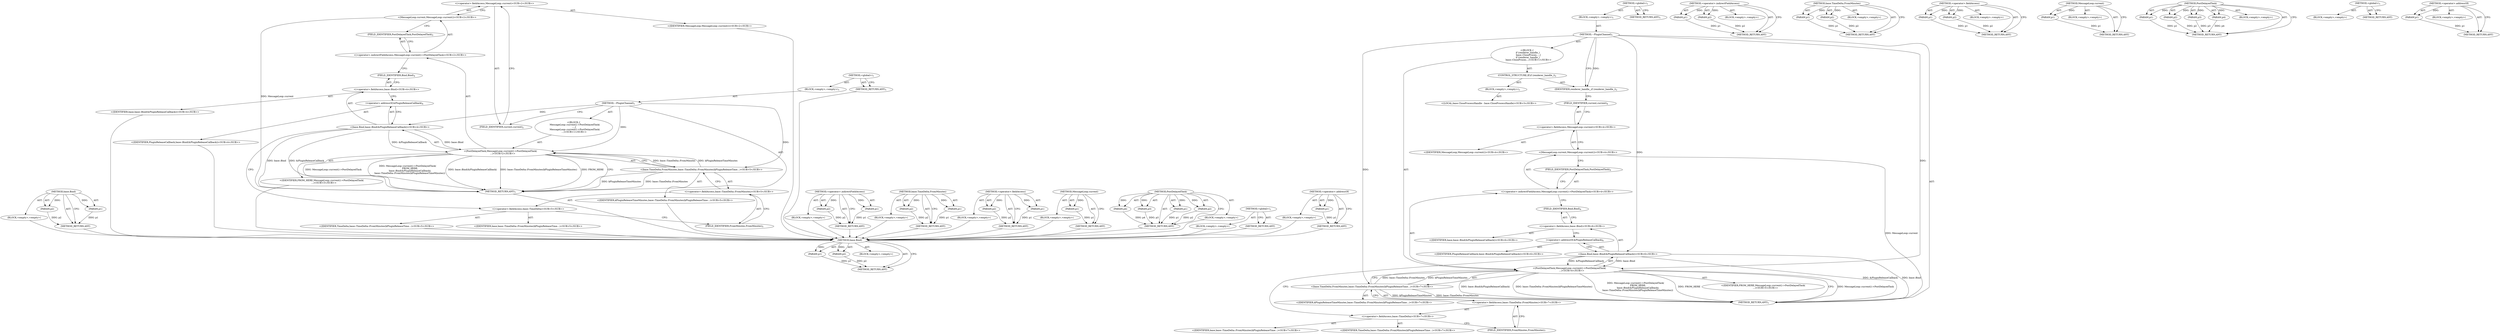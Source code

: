 digraph "&lt;operator&gt;.addressOf" {
vulnerable_75 [label=<(METHOD,base.Bind)>];
vulnerable_76 [label=<(PARAM,p1)>];
vulnerable_77 [label=<(PARAM,p2)>];
vulnerable_78 [label=<(BLOCK,&lt;empty&gt;,&lt;empty&gt;)>];
vulnerable_79 [label=<(METHOD_RETURN,ANY)>];
vulnerable_6 [label=<(METHOD,&lt;global&gt;)<SUB>1</SUB>>];
vulnerable_7 [label=<(BLOCK,&lt;empty&gt;,&lt;empty&gt;)<SUB>1</SUB>>];
vulnerable_8 [label=<(METHOD,~PluginChannel)<SUB>1</SUB>>];
vulnerable_9 [label="<(BLOCK,{
  if (renderer_handle_)
    base::CloseProces...,{
  if (renderer_handle_)
    base::CloseProces...)<SUB>1</SUB>>"];
vulnerable_10 [label=<(CONTROL_STRUCTURE,IF,if (renderer_handle_))<SUB>2</SUB>>];
vulnerable_11 [label=<(IDENTIFIER,renderer_handle_,if (renderer_handle_))<SUB>2</SUB>>];
vulnerable_12 [label=<(BLOCK,&lt;empty&gt;,&lt;empty&gt;)<SUB>3</SUB>>];
vulnerable_13 [label="<(LOCAL,base.CloseProcessHandle : base.CloseProcessHandle)<SUB>3</SUB>>"];
vulnerable_14 [label="<(PostDelayedTask,MessageLoop::current()-&gt;PostDelayedTask(
      ...)<SUB>4</SUB>>"];
vulnerable_15 [label="<(&lt;operator&gt;.indirectFieldAccess,MessageLoop::current()-&gt;PostDelayedTask)<SUB>4</SUB>>"];
vulnerable_16 [label="<(MessageLoop.current,MessageLoop::current())<SUB>4</SUB>>"];
vulnerable_17 [label="<(&lt;operator&gt;.fieldAccess,MessageLoop::current)<SUB>4</SUB>>"];
vulnerable_18 [label="<(IDENTIFIER,MessageLoop,MessageLoop::current())<SUB>4</SUB>>"];
vulnerable_19 [label=<(FIELD_IDENTIFIER,current,current)<SUB>4</SUB>>];
vulnerable_20 [label=<(FIELD_IDENTIFIER,PostDelayedTask,PostDelayedTask)<SUB>4</SUB>>];
vulnerable_21 [label="<(IDENTIFIER,FROM_HERE,MessageLoop::current()-&gt;PostDelayedTask(
      ...)<SUB>5</SUB>>"];
vulnerable_22 [label="<(base.Bind,base::Bind(&amp;PluginReleaseCallback))<SUB>6</SUB>>"];
vulnerable_23 [label="<(&lt;operator&gt;.fieldAccess,base::Bind)<SUB>6</SUB>>"];
vulnerable_24 [label="<(IDENTIFIER,base,base::Bind(&amp;PluginReleaseCallback))<SUB>6</SUB>>"];
vulnerable_25 [label=<(FIELD_IDENTIFIER,Bind,Bind)<SUB>6</SUB>>];
vulnerable_26 [label=<(&lt;operator&gt;.addressOf,&amp;PluginReleaseCallback)<SUB>6</SUB>>];
vulnerable_27 [label="<(IDENTIFIER,PluginReleaseCallback,base::Bind(&amp;PluginReleaseCallback))<SUB>6</SUB>>"];
vulnerable_28 [label="<(base.TimeDelta.FromMinutes,base::TimeDelta::FromMinutes(kPluginReleaseTime...)<SUB>7</SUB>>"];
vulnerable_29 [label="<(&lt;operator&gt;.fieldAccess,base::TimeDelta::FromMinutes)<SUB>7</SUB>>"];
vulnerable_30 [label="<(&lt;operator&gt;.fieldAccess,base::TimeDelta)<SUB>7</SUB>>"];
vulnerable_31 [label="<(IDENTIFIER,base,base::TimeDelta::FromMinutes(kPluginReleaseTime...)<SUB>7</SUB>>"];
vulnerable_32 [label="<(IDENTIFIER,TimeDelta,base::TimeDelta::FromMinutes(kPluginReleaseTime...)<SUB>7</SUB>>"];
vulnerable_33 [label=<(FIELD_IDENTIFIER,FromMinutes,FromMinutes)<SUB>7</SUB>>];
vulnerable_34 [label="<(IDENTIFIER,kPluginReleaseTimeMinutes,base::TimeDelta::FromMinutes(kPluginReleaseTime...)<SUB>7</SUB>>"];
vulnerable_35 [label=<(METHOD_RETURN,ANY)<SUB>1</SUB>>];
vulnerable_37 [label=<(METHOD_RETURN,ANY)<SUB>1</SUB>>];
vulnerable_61 [label=<(METHOD,&lt;operator&gt;.indirectFieldAccess)>];
vulnerable_62 [label=<(PARAM,p1)>];
vulnerable_63 [label=<(PARAM,p2)>];
vulnerable_64 [label=<(BLOCK,&lt;empty&gt;,&lt;empty&gt;)>];
vulnerable_65 [label=<(METHOD_RETURN,ANY)>];
vulnerable_84 [label=<(METHOD,base.TimeDelta.FromMinutes)>];
vulnerable_85 [label=<(PARAM,p1)>];
vulnerable_86 [label=<(PARAM,p2)>];
vulnerable_87 [label=<(BLOCK,&lt;empty&gt;,&lt;empty&gt;)>];
vulnerable_88 [label=<(METHOD_RETURN,ANY)>];
vulnerable_70 [label=<(METHOD,&lt;operator&gt;.fieldAccess)>];
vulnerable_71 [label=<(PARAM,p1)>];
vulnerable_72 [label=<(PARAM,p2)>];
vulnerable_73 [label=<(BLOCK,&lt;empty&gt;,&lt;empty&gt;)>];
vulnerable_74 [label=<(METHOD_RETURN,ANY)>];
vulnerable_66 [label=<(METHOD,MessageLoop.current)>];
vulnerable_67 [label=<(PARAM,p1)>];
vulnerable_68 [label=<(BLOCK,&lt;empty&gt;,&lt;empty&gt;)>];
vulnerable_69 [label=<(METHOD_RETURN,ANY)>];
vulnerable_54 [label=<(METHOD,PostDelayedTask)>];
vulnerable_55 [label=<(PARAM,p1)>];
vulnerable_56 [label=<(PARAM,p2)>];
vulnerable_57 [label=<(PARAM,p3)>];
vulnerable_58 [label=<(PARAM,p4)>];
vulnerable_59 [label=<(BLOCK,&lt;empty&gt;,&lt;empty&gt;)>];
vulnerable_60 [label=<(METHOD_RETURN,ANY)>];
vulnerable_48 [label=<(METHOD,&lt;global&gt;)<SUB>1</SUB>>];
vulnerable_49 [label=<(BLOCK,&lt;empty&gt;,&lt;empty&gt;)>];
vulnerable_50 [label=<(METHOD_RETURN,ANY)>];
vulnerable_80 [label=<(METHOD,&lt;operator&gt;.addressOf)>];
vulnerable_81 [label=<(PARAM,p1)>];
vulnerable_82 [label=<(BLOCK,&lt;empty&gt;,&lt;empty&gt;)>];
vulnerable_83 [label=<(METHOD_RETURN,ANY)>];
fixed_69 [label=<(METHOD,base.Bind)>];
fixed_70 [label=<(PARAM,p1)>];
fixed_71 [label=<(PARAM,p2)>];
fixed_72 [label=<(BLOCK,&lt;empty&gt;,&lt;empty&gt;)>];
fixed_73 [label=<(METHOD_RETURN,ANY)>];
fixed_6 [label=<(METHOD,&lt;global&gt;)<SUB>1</SUB>>];
fixed_7 [label=<(BLOCK,&lt;empty&gt;,&lt;empty&gt;)<SUB>1</SUB>>];
fixed_8 [label=<(METHOD,~PluginChannel)<SUB>1</SUB>>];
fixed_9 [label="<(BLOCK,{
   MessageLoop::current()-&gt;PostDelayedTask(
 ...,{
   MessageLoop::current()-&gt;PostDelayedTask(
 ...)<SUB>1</SUB>>"];
fixed_10 [label="<(PostDelayedTask,MessageLoop::current()-&gt;PostDelayedTask(
      ...)<SUB>2</SUB>>"];
fixed_11 [label="<(&lt;operator&gt;.indirectFieldAccess,MessageLoop::current()-&gt;PostDelayedTask)<SUB>2</SUB>>"];
fixed_12 [label="<(MessageLoop.current,MessageLoop::current())<SUB>2</SUB>>"];
fixed_13 [label="<(&lt;operator&gt;.fieldAccess,MessageLoop::current)<SUB>2</SUB>>"];
fixed_14 [label="<(IDENTIFIER,MessageLoop,MessageLoop::current())<SUB>2</SUB>>"];
fixed_15 [label=<(FIELD_IDENTIFIER,current,current)<SUB>2</SUB>>];
fixed_16 [label=<(FIELD_IDENTIFIER,PostDelayedTask,PostDelayedTask)<SUB>2</SUB>>];
fixed_17 [label="<(IDENTIFIER,FROM_HERE,MessageLoop::current()-&gt;PostDelayedTask(
      ...)<SUB>3</SUB>>"];
fixed_18 [label="<(base.Bind,base::Bind(&amp;PluginReleaseCallback))<SUB>4</SUB>>"];
fixed_19 [label="<(&lt;operator&gt;.fieldAccess,base::Bind)<SUB>4</SUB>>"];
fixed_20 [label="<(IDENTIFIER,base,base::Bind(&amp;PluginReleaseCallback))<SUB>4</SUB>>"];
fixed_21 [label=<(FIELD_IDENTIFIER,Bind,Bind)<SUB>4</SUB>>];
fixed_22 [label=<(&lt;operator&gt;.addressOf,&amp;PluginReleaseCallback)<SUB>4</SUB>>];
fixed_23 [label="<(IDENTIFIER,PluginReleaseCallback,base::Bind(&amp;PluginReleaseCallback))<SUB>4</SUB>>"];
fixed_24 [label="<(base.TimeDelta.FromMinutes,base::TimeDelta::FromMinutes(kPluginReleaseTime...)<SUB>5</SUB>>"];
fixed_25 [label="<(&lt;operator&gt;.fieldAccess,base::TimeDelta::FromMinutes)<SUB>5</SUB>>"];
fixed_26 [label="<(&lt;operator&gt;.fieldAccess,base::TimeDelta)<SUB>5</SUB>>"];
fixed_27 [label="<(IDENTIFIER,base,base::TimeDelta::FromMinutes(kPluginReleaseTime...)<SUB>5</SUB>>"];
fixed_28 [label="<(IDENTIFIER,TimeDelta,base::TimeDelta::FromMinutes(kPluginReleaseTime...)<SUB>5</SUB>>"];
fixed_29 [label=<(FIELD_IDENTIFIER,FromMinutes,FromMinutes)<SUB>5</SUB>>];
fixed_30 [label="<(IDENTIFIER,kPluginReleaseTimeMinutes,base::TimeDelta::FromMinutes(kPluginReleaseTime...)<SUB>5</SUB>>"];
fixed_31 [label=<(METHOD_RETURN,ANY)<SUB>1</SUB>>];
fixed_33 [label=<(METHOD_RETURN,ANY)<SUB>1</SUB>>];
fixed_55 [label=<(METHOD,&lt;operator&gt;.indirectFieldAccess)>];
fixed_56 [label=<(PARAM,p1)>];
fixed_57 [label=<(PARAM,p2)>];
fixed_58 [label=<(BLOCK,&lt;empty&gt;,&lt;empty&gt;)>];
fixed_59 [label=<(METHOD_RETURN,ANY)>];
fixed_78 [label=<(METHOD,base.TimeDelta.FromMinutes)>];
fixed_79 [label=<(PARAM,p1)>];
fixed_80 [label=<(PARAM,p2)>];
fixed_81 [label=<(BLOCK,&lt;empty&gt;,&lt;empty&gt;)>];
fixed_82 [label=<(METHOD_RETURN,ANY)>];
fixed_64 [label=<(METHOD,&lt;operator&gt;.fieldAccess)>];
fixed_65 [label=<(PARAM,p1)>];
fixed_66 [label=<(PARAM,p2)>];
fixed_67 [label=<(BLOCK,&lt;empty&gt;,&lt;empty&gt;)>];
fixed_68 [label=<(METHOD_RETURN,ANY)>];
fixed_60 [label=<(METHOD,MessageLoop.current)>];
fixed_61 [label=<(PARAM,p1)>];
fixed_62 [label=<(BLOCK,&lt;empty&gt;,&lt;empty&gt;)>];
fixed_63 [label=<(METHOD_RETURN,ANY)>];
fixed_48 [label=<(METHOD,PostDelayedTask)>];
fixed_49 [label=<(PARAM,p1)>];
fixed_50 [label=<(PARAM,p2)>];
fixed_51 [label=<(PARAM,p3)>];
fixed_52 [label=<(PARAM,p4)>];
fixed_53 [label=<(BLOCK,&lt;empty&gt;,&lt;empty&gt;)>];
fixed_54 [label=<(METHOD_RETURN,ANY)>];
fixed_42 [label=<(METHOD,&lt;global&gt;)<SUB>1</SUB>>];
fixed_43 [label=<(BLOCK,&lt;empty&gt;,&lt;empty&gt;)>];
fixed_44 [label=<(METHOD_RETURN,ANY)>];
fixed_74 [label=<(METHOD,&lt;operator&gt;.addressOf)>];
fixed_75 [label=<(PARAM,p1)>];
fixed_76 [label=<(BLOCK,&lt;empty&gt;,&lt;empty&gt;)>];
fixed_77 [label=<(METHOD_RETURN,ANY)>];
vulnerable_75 -> vulnerable_76  [key=0, label="AST: "];
vulnerable_75 -> vulnerable_76  [key=1, label="DDG: "];
vulnerable_75 -> vulnerable_78  [key=0, label="AST: "];
vulnerable_75 -> vulnerable_77  [key=0, label="AST: "];
vulnerable_75 -> vulnerable_77  [key=1, label="DDG: "];
vulnerable_75 -> vulnerable_79  [key=0, label="AST: "];
vulnerable_75 -> vulnerable_79  [key=1, label="CFG: "];
vulnerable_76 -> vulnerable_79  [key=0, label="DDG: p1"];
vulnerable_77 -> vulnerable_79  [key=0, label="DDG: p2"];
vulnerable_6 -> vulnerable_7  [key=0, label="AST: "];
vulnerable_6 -> vulnerable_37  [key=0, label="AST: "];
vulnerable_6 -> vulnerable_37  [key=1, label="CFG: "];
vulnerable_7 -> vulnerable_8  [key=0, label="AST: "];
vulnerable_8 -> vulnerable_9  [key=0, label="AST: "];
vulnerable_8 -> vulnerable_35  [key=0, label="AST: "];
vulnerable_8 -> vulnerable_11  [key=0, label="CFG: "];
vulnerable_8 -> vulnerable_11  [key=1, label="DDG: "];
vulnerable_8 -> vulnerable_14  [key=0, label="DDG: "];
vulnerable_8 -> vulnerable_22  [key=0, label="DDG: "];
vulnerable_8 -> vulnerable_28  [key=0, label="DDG: "];
vulnerable_9 -> vulnerable_10  [key=0, label="AST: "];
vulnerable_9 -> vulnerable_14  [key=0, label="AST: "];
vulnerable_10 -> vulnerable_11  [key=0, label="AST: "];
vulnerable_10 -> vulnerable_12  [key=0, label="AST: "];
vulnerable_11 -> vulnerable_19  [key=0, label="CFG: "];
vulnerable_12 -> vulnerable_13  [key=0, label="AST: "];
vulnerable_14 -> vulnerable_15  [key=0, label="AST: "];
vulnerable_14 -> vulnerable_21  [key=0, label="AST: "];
vulnerable_14 -> vulnerable_22  [key=0, label="AST: "];
vulnerable_14 -> vulnerable_28  [key=0, label="AST: "];
vulnerable_14 -> vulnerable_35  [key=0, label="CFG: "];
vulnerable_14 -> vulnerable_35  [key=1, label="DDG: MessageLoop::current()-&gt;PostDelayedTask"];
vulnerable_14 -> vulnerable_35  [key=2, label="DDG: base::Bind(&amp;PluginReleaseCallback)"];
vulnerable_14 -> vulnerable_35  [key=3, label="DDG: base::TimeDelta::FromMinutes(kPluginReleaseTimeMinutes)"];
vulnerable_14 -> vulnerable_35  [key=4, label="DDG: MessageLoop::current()-&gt;PostDelayedTask(
       FROM_HERE,
       base::Bind(&amp;PluginReleaseCallback),
      base::TimeDelta::FromMinutes(kPluginReleaseTimeMinutes))"];
vulnerable_14 -> vulnerable_35  [key=5, label="DDG: FROM_HERE"];
vulnerable_15 -> vulnerable_16  [key=0, label="AST: "];
vulnerable_15 -> vulnerable_20  [key=0, label="AST: "];
vulnerable_15 -> vulnerable_25  [key=0, label="CFG: "];
vulnerable_16 -> vulnerable_17  [key=0, label="AST: "];
vulnerable_16 -> vulnerable_20  [key=0, label="CFG: "];
vulnerable_16 -> vulnerable_35  [key=0, label="DDG: MessageLoop::current"];
vulnerable_17 -> vulnerable_18  [key=0, label="AST: "];
vulnerable_17 -> vulnerable_19  [key=0, label="AST: "];
vulnerable_17 -> vulnerable_16  [key=0, label="CFG: "];
vulnerable_19 -> vulnerable_17  [key=0, label="CFG: "];
vulnerable_20 -> vulnerable_15  [key=0, label="CFG: "];
vulnerable_22 -> vulnerable_23  [key=0, label="AST: "];
vulnerable_22 -> vulnerable_26  [key=0, label="AST: "];
vulnerable_22 -> vulnerable_30  [key=0, label="CFG: "];
vulnerable_22 -> vulnerable_35  [key=0, label="DDG: base::Bind"];
vulnerable_22 -> vulnerable_35  [key=1, label="DDG: &amp;PluginReleaseCallback"];
vulnerable_22 -> vulnerable_14  [key=0, label="DDG: base::Bind"];
vulnerable_22 -> vulnerable_14  [key=1, label="DDG: &amp;PluginReleaseCallback"];
vulnerable_23 -> vulnerable_24  [key=0, label="AST: "];
vulnerable_23 -> vulnerable_25  [key=0, label="AST: "];
vulnerable_23 -> vulnerable_26  [key=0, label="CFG: "];
vulnerable_25 -> vulnerable_23  [key=0, label="CFG: "];
vulnerable_26 -> vulnerable_27  [key=0, label="AST: "];
vulnerable_26 -> vulnerable_22  [key=0, label="CFG: "];
vulnerable_28 -> vulnerable_29  [key=0, label="AST: "];
vulnerable_28 -> vulnerable_34  [key=0, label="AST: "];
vulnerable_28 -> vulnerable_14  [key=0, label="CFG: "];
vulnerable_28 -> vulnerable_14  [key=1, label="DDG: base::TimeDelta::FromMinutes"];
vulnerable_28 -> vulnerable_14  [key=2, label="DDG: kPluginReleaseTimeMinutes"];
vulnerable_28 -> vulnerable_35  [key=0, label="DDG: base::TimeDelta::FromMinutes"];
vulnerable_28 -> vulnerable_35  [key=1, label="DDG: kPluginReleaseTimeMinutes"];
vulnerable_29 -> vulnerable_30  [key=0, label="AST: "];
vulnerable_29 -> vulnerable_33  [key=0, label="AST: "];
vulnerable_29 -> vulnerable_28  [key=0, label="CFG: "];
vulnerable_30 -> vulnerable_31  [key=0, label="AST: "];
vulnerable_30 -> vulnerable_32  [key=0, label="AST: "];
vulnerable_30 -> vulnerable_33  [key=0, label="CFG: "];
vulnerable_33 -> vulnerable_29  [key=0, label="CFG: "];
vulnerable_61 -> vulnerable_62  [key=0, label="AST: "];
vulnerable_61 -> vulnerable_62  [key=1, label="DDG: "];
vulnerable_61 -> vulnerable_64  [key=0, label="AST: "];
vulnerable_61 -> vulnerable_63  [key=0, label="AST: "];
vulnerable_61 -> vulnerable_63  [key=1, label="DDG: "];
vulnerable_61 -> vulnerable_65  [key=0, label="AST: "];
vulnerable_61 -> vulnerable_65  [key=1, label="CFG: "];
vulnerable_62 -> vulnerable_65  [key=0, label="DDG: p1"];
vulnerable_63 -> vulnerable_65  [key=0, label="DDG: p2"];
vulnerable_84 -> vulnerable_85  [key=0, label="AST: "];
vulnerable_84 -> vulnerable_85  [key=1, label="DDG: "];
vulnerable_84 -> vulnerable_87  [key=0, label="AST: "];
vulnerable_84 -> vulnerable_86  [key=0, label="AST: "];
vulnerable_84 -> vulnerable_86  [key=1, label="DDG: "];
vulnerable_84 -> vulnerable_88  [key=0, label="AST: "];
vulnerable_84 -> vulnerable_88  [key=1, label="CFG: "];
vulnerable_85 -> vulnerable_88  [key=0, label="DDG: p1"];
vulnerable_86 -> vulnerable_88  [key=0, label="DDG: p2"];
vulnerable_70 -> vulnerable_71  [key=0, label="AST: "];
vulnerable_70 -> vulnerable_71  [key=1, label="DDG: "];
vulnerable_70 -> vulnerable_73  [key=0, label="AST: "];
vulnerable_70 -> vulnerable_72  [key=0, label="AST: "];
vulnerable_70 -> vulnerable_72  [key=1, label="DDG: "];
vulnerable_70 -> vulnerable_74  [key=0, label="AST: "];
vulnerable_70 -> vulnerable_74  [key=1, label="CFG: "];
vulnerable_71 -> vulnerable_74  [key=0, label="DDG: p1"];
vulnerable_72 -> vulnerable_74  [key=0, label="DDG: p2"];
vulnerable_66 -> vulnerable_67  [key=0, label="AST: "];
vulnerable_66 -> vulnerable_67  [key=1, label="DDG: "];
vulnerable_66 -> vulnerable_68  [key=0, label="AST: "];
vulnerable_66 -> vulnerable_69  [key=0, label="AST: "];
vulnerable_66 -> vulnerable_69  [key=1, label="CFG: "];
vulnerable_67 -> vulnerable_69  [key=0, label="DDG: p1"];
vulnerable_54 -> vulnerable_55  [key=0, label="AST: "];
vulnerable_54 -> vulnerable_55  [key=1, label="DDG: "];
vulnerable_54 -> vulnerable_59  [key=0, label="AST: "];
vulnerable_54 -> vulnerable_56  [key=0, label="AST: "];
vulnerable_54 -> vulnerable_56  [key=1, label="DDG: "];
vulnerable_54 -> vulnerable_60  [key=0, label="AST: "];
vulnerable_54 -> vulnerable_60  [key=1, label="CFG: "];
vulnerable_54 -> vulnerable_57  [key=0, label="AST: "];
vulnerable_54 -> vulnerable_57  [key=1, label="DDG: "];
vulnerable_54 -> vulnerable_58  [key=0, label="AST: "];
vulnerable_54 -> vulnerable_58  [key=1, label="DDG: "];
vulnerable_55 -> vulnerable_60  [key=0, label="DDG: p1"];
vulnerable_56 -> vulnerable_60  [key=0, label="DDG: p2"];
vulnerable_57 -> vulnerable_60  [key=0, label="DDG: p3"];
vulnerable_58 -> vulnerable_60  [key=0, label="DDG: p4"];
vulnerable_48 -> vulnerable_49  [key=0, label="AST: "];
vulnerable_48 -> vulnerable_50  [key=0, label="AST: "];
vulnerable_48 -> vulnerable_50  [key=1, label="CFG: "];
vulnerable_80 -> vulnerable_81  [key=0, label="AST: "];
vulnerable_80 -> vulnerable_81  [key=1, label="DDG: "];
vulnerable_80 -> vulnerable_82  [key=0, label="AST: "];
vulnerable_80 -> vulnerable_83  [key=0, label="AST: "];
vulnerable_80 -> vulnerable_83  [key=1, label="CFG: "];
vulnerable_81 -> vulnerable_83  [key=0, label="DDG: p1"];
fixed_69 -> fixed_70  [key=0, label="AST: "];
fixed_69 -> fixed_70  [key=1, label="DDG: "];
fixed_69 -> fixed_72  [key=0, label="AST: "];
fixed_69 -> fixed_71  [key=0, label="AST: "];
fixed_69 -> fixed_71  [key=1, label="DDG: "];
fixed_69 -> fixed_73  [key=0, label="AST: "];
fixed_69 -> fixed_73  [key=1, label="CFG: "];
fixed_70 -> fixed_73  [key=0, label="DDG: p1"];
fixed_71 -> fixed_73  [key=0, label="DDG: p2"];
fixed_72 -> vulnerable_75  [key=0];
fixed_73 -> vulnerable_75  [key=0];
fixed_6 -> fixed_7  [key=0, label="AST: "];
fixed_6 -> fixed_33  [key=0, label="AST: "];
fixed_6 -> fixed_33  [key=1, label="CFG: "];
fixed_7 -> fixed_8  [key=0, label="AST: "];
fixed_8 -> fixed_9  [key=0, label="AST: "];
fixed_8 -> fixed_31  [key=0, label="AST: "];
fixed_8 -> fixed_15  [key=0, label="CFG: "];
fixed_8 -> fixed_10  [key=0, label="DDG: "];
fixed_8 -> fixed_18  [key=0, label="DDG: "];
fixed_8 -> fixed_24  [key=0, label="DDG: "];
fixed_9 -> fixed_10  [key=0, label="AST: "];
fixed_10 -> fixed_11  [key=0, label="AST: "];
fixed_10 -> fixed_17  [key=0, label="AST: "];
fixed_10 -> fixed_18  [key=0, label="AST: "];
fixed_10 -> fixed_24  [key=0, label="AST: "];
fixed_10 -> fixed_31  [key=0, label="CFG: "];
fixed_10 -> fixed_31  [key=1, label="DDG: MessageLoop::current()-&gt;PostDelayedTask"];
fixed_10 -> fixed_31  [key=2, label="DDG: base::Bind(&amp;PluginReleaseCallback)"];
fixed_10 -> fixed_31  [key=3, label="DDG: base::TimeDelta::FromMinutes(kPluginReleaseTimeMinutes)"];
fixed_10 -> fixed_31  [key=4, label="DDG: MessageLoop::current()-&gt;PostDelayedTask(
       FROM_HERE,
       base::Bind(&amp;PluginReleaseCallback),
      base::TimeDelta::FromMinutes(kPluginReleaseTimeMinutes))"];
fixed_10 -> fixed_31  [key=5, label="DDG: FROM_HERE"];
fixed_11 -> fixed_12  [key=0, label="AST: "];
fixed_11 -> fixed_16  [key=0, label="AST: "];
fixed_11 -> fixed_21  [key=0, label="CFG: "];
fixed_12 -> fixed_13  [key=0, label="AST: "];
fixed_12 -> fixed_16  [key=0, label="CFG: "];
fixed_12 -> fixed_31  [key=0, label="DDG: MessageLoop::current"];
fixed_13 -> fixed_14  [key=0, label="AST: "];
fixed_13 -> fixed_15  [key=0, label="AST: "];
fixed_13 -> fixed_12  [key=0, label="CFG: "];
fixed_14 -> vulnerable_75  [key=0];
fixed_15 -> fixed_13  [key=0, label="CFG: "];
fixed_16 -> fixed_11  [key=0, label="CFG: "];
fixed_17 -> vulnerable_75  [key=0];
fixed_18 -> fixed_19  [key=0, label="AST: "];
fixed_18 -> fixed_22  [key=0, label="AST: "];
fixed_18 -> fixed_26  [key=0, label="CFG: "];
fixed_18 -> fixed_31  [key=0, label="DDG: base::Bind"];
fixed_18 -> fixed_31  [key=1, label="DDG: &amp;PluginReleaseCallback"];
fixed_18 -> fixed_10  [key=0, label="DDG: base::Bind"];
fixed_18 -> fixed_10  [key=1, label="DDG: &amp;PluginReleaseCallback"];
fixed_19 -> fixed_20  [key=0, label="AST: "];
fixed_19 -> fixed_21  [key=0, label="AST: "];
fixed_19 -> fixed_22  [key=0, label="CFG: "];
fixed_20 -> vulnerable_75  [key=0];
fixed_21 -> fixed_19  [key=0, label="CFG: "];
fixed_22 -> fixed_23  [key=0, label="AST: "];
fixed_22 -> fixed_18  [key=0, label="CFG: "];
fixed_23 -> vulnerable_75  [key=0];
fixed_24 -> fixed_25  [key=0, label="AST: "];
fixed_24 -> fixed_30  [key=0, label="AST: "];
fixed_24 -> fixed_10  [key=0, label="CFG: "];
fixed_24 -> fixed_10  [key=1, label="DDG: base::TimeDelta::FromMinutes"];
fixed_24 -> fixed_10  [key=2, label="DDG: kPluginReleaseTimeMinutes"];
fixed_24 -> fixed_31  [key=0, label="DDG: base::TimeDelta::FromMinutes"];
fixed_24 -> fixed_31  [key=1, label="DDG: kPluginReleaseTimeMinutes"];
fixed_25 -> fixed_26  [key=0, label="AST: "];
fixed_25 -> fixed_29  [key=0, label="AST: "];
fixed_25 -> fixed_24  [key=0, label="CFG: "];
fixed_26 -> fixed_27  [key=0, label="AST: "];
fixed_26 -> fixed_28  [key=0, label="AST: "];
fixed_26 -> fixed_29  [key=0, label="CFG: "];
fixed_27 -> vulnerable_75  [key=0];
fixed_28 -> vulnerable_75  [key=0];
fixed_29 -> fixed_25  [key=0, label="CFG: "];
fixed_30 -> vulnerable_75  [key=0];
fixed_31 -> vulnerable_75  [key=0];
fixed_33 -> vulnerable_75  [key=0];
fixed_55 -> fixed_56  [key=0, label="AST: "];
fixed_55 -> fixed_56  [key=1, label="DDG: "];
fixed_55 -> fixed_58  [key=0, label="AST: "];
fixed_55 -> fixed_57  [key=0, label="AST: "];
fixed_55 -> fixed_57  [key=1, label="DDG: "];
fixed_55 -> fixed_59  [key=0, label="AST: "];
fixed_55 -> fixed_59  [key=1, label="CFG: "];
fixed_56 -> fixed_59  [key=0, label="DDG: p1"];
fixed_57 -> fixed_59  [key=0, label="DDG: p2"];
fixed_58 -> vulnerable_75  [key=0];
fixed_59 -> vulnerable_75  [key=0];
fixed_78 -> fixed_79  [key=0, label="AST: "];
fixed_78 -> fixed_79  [key=1, label="DDG: "];
fixed_78 -> fixed_81  [key=0, label="AST: "];
fixed_78 -> fixed_80  [key=0, label="AST: "];
fixed_78 -> fixed_80  [key=1, label="DDG: "];
fixed_78 -> fixed_82  [key=0, label="AST: "];
fixed_78 -> fixed_82  [key=1, label="CFG: "];
fixed_79 -> fixed_82  [key=0, label="DDG: p1"];
fixed_80 -> fixed_82  [key=0, label="DDG: p2"];
fixed_81 -> vulnerable_75  [key=0];
fixed_82 -> vulnerable_75  [key=0];
fixed_64 -> fixed_65  [key=0, label="AST: "];
fixed_64 -> fixed_65  [key=1, label="DDG: "];
fixed_64 -> fixed_67  [key=0, label="AST: "];
fixed_64 -> fixed_66  [key=0, label="AST: "];
fixed_64 -> fixed_66  [key=1, label="DDG: "];
fixed_64 -> fixed_68  [key=0, label="AST: "];
fixed_64 -> fixed_68  [key=1, label="CFG: "];
fixed_65 -> fixed_68  [key=0, label="DDG: p1"];
fixed_66 -> fixed_68  [key=0, label="DDG: p2"];
fixed_67 -> vulnerable_75  [key=0];
fixed_68 -> vulnerable_75  [key=0];
fixed_60 -> fixed_61  [key=0, label="AST: "];
fixed_60 -> fixed_61  [key=1, label="DDG: "];
fixed_60 -> fixed_62  [key=0, label="AST: "];
fixed_60 -> fixed_63  [key=0, label="AST: "];
fixed_60 -> fixed_63  [key=1, label="CFG: "];
fixed_61 -> fixed_63  [key=0, label="DDG: p1"];
fixed_62 -> vulnerable_75  [key=0];
fixed_63 -> vulnerable_75  [key=0];
fixed_48 -> fixed_49  [key=0, label="AST: "];
fixed_48 -> fixed_49  [key=1, label="DDG: "];
fixed_48 -> fixed_53  [key=0, label="AST: "];
fixed_48 -> fixed_50  [key=0, label="AST: "];
fixed_48 -> fixed_50  [key=1, label="DDG: "];
fixed_48 -> fixed_54  [key=0, label="AST: "];
fixed_48 -> fixed_54  [key=1, label="CFG: "];
fixed_48 -> fixed_51  [key=0, label="AST: "];
fixed_48 -> fixed_51  [key=1, label="DDG: "];
fixed_48 -> fixed_52  [key=0, label="AST: "];
fixed_48 -> fixed_52  [key=1, label="DDG: "];
fixed_49 -> fixed_54  [key=0, label="DDG: p1"];
fixed_50 -> fixed_54  [key=0, label="DDG: p2"];
fixed_51 -> fixed_54  [key=0, label="DDG: p3"];
fixed_52 -> fixed_54  [key=0, label="DDG: p4"];
fixed_53 -> vulnerable_75  [key=0];
fixed_54 -> vulnerable_75  [key=0];
fixed_42 -> fixed_43  [key=0, label="AST: "];
fixed_42 -> fixed_44  [key=0, label="AST: "];
fixed_42 -> fixed_44  [key=1, label="CFG: "];
fixed_43 -> vulnerable_75  [key=0];
fixed_44 -> vulnerable_75  [key=0];
fixed_74 -> fixed_75  [key=0, label="AST: "];
fixed_74 -> fixed_75  [key=1, label="DDG: "];
fixed_74 -> fixed_76  [key=0, label="AST: "];
fixed_74 -> fixed_77  [key=0, label="AST: "];
fixed_74 -> fixed_77  [key=1, label="CFG: "];
fixed_75 -> fixed_77  [key=0, label="DDG: p1"];
fixed_76 -> vulnerable_75  [key=0];
fixed_77 -> vulnerable_75  [key=0];
}
